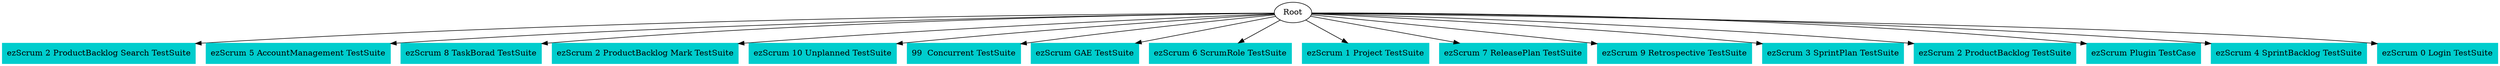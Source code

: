// TS <-> TS
digraph {
	Root
	"ezScrum 2 ProductBacklog Search TestSuite" [color=cyan3 shape=box style=filled]
		Root -> "ezScrum 2 ProductBacklog Search TestSuite"
	"ezScrum 5 AccountManagement TestSuite" [color=cyan3 shape=box style=filled]
		Root -> "ezScrum 5 AccountManagement TestSuite"
	"ezScrum 8 TaskBorad TestSuite" [color=cyan3 shape=box style=filled]
		Root -> "ezScrum 8 TaskBorad TestSuite"
	"ezScrum 2 ProductBacklog Mark TestSuite" [color=cyan3 shape=box style=filled]
		Root -> "ezScrum 2 ProductBacklog Mark TestSuite"
	"ezScrum 10 Unplanned TestSuite" [color=cyan3 shape=box style=filled]
		Root -> "ezScrum 10 Unplanned TestSuite"
	"99  Concurrent TestSuite" [color=cyan3 shape=box style=filled]
		Root -> "99  Concurrent TestSuite"
	"ezScrum GAE TestSuite" [color=cyan3 shape=box style=filled]
		Root -> "ezScrum GAE TestSuite"
	"ezScrum 6 ScrumRole TestSuite" [color=cyan3 shape=box style=filled]
		Root -> "ezScrum 6 ScrumRole TestSuite"
	"ezScrum 1 Project TestSuite" [color=cyan3 shape=box style=filled]
		Root -> "ezScrum 1 Project TestSuite"
	"ezScrum 7 ReleasePlan TestSuite" [color=cyan3 shape=box style=filled]
		Root -> "ezScrum 7 ReleasePlan TestSuite"
	"ezScrum 9 Retrospective TestSuite" [color=cyan3 shape=box style=filled]
		Root -> "ezScrum 9 Retrospective TestSuite"
	"ezScrum 3 SprintPlan TestSuite" [color=cyan3 shape=box style=filled]
		Root -> "ezScrum 3 SprintPlan TestSuite"
	"ezScrum 2 ProductBacklog TestSuite" [color=cyan3 shape=box style=filled]
		Root -> "ezScrum 2 ProductBacklog TestSuite"
	"ezScrum Plugin TestCase" [color=cyan3 shape=box style=filled]
		Root -> "ezScrum Plugin TestCase"
	"ezScrum 4 SprintBacklog TestSuite" [color=cyan3 shape=box style=filled]
		Root -> "ezScrum 4 SprintBacklog TestSuite"
	"ezScrum 0 Login TestSuite" [color=cyan3 shape=box style=filled]
		Root -> "ezScrum 0 Login TestSuite"
}